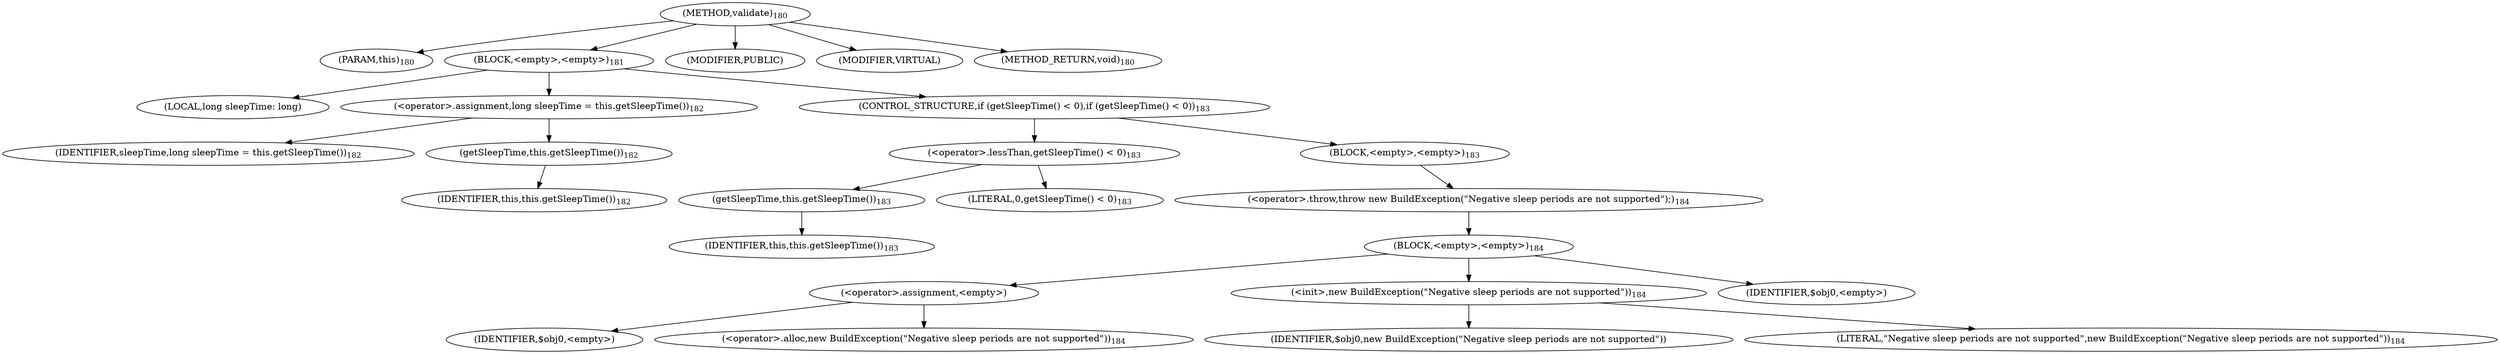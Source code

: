 digraph "validate" {  
"169" [label = <(METHOD,validate)<SUB>180</SUB>> ]
"14" [label = <(PARAM,this)<SUB>180</SUB>> ]
"170" [label = <(BLOCK,&lt;empty&gt;,&lt;empty&gt;)<SUB>181</SUB>> ]
"171" [label = <(LOCAL,long sleepTime: long)> ]
"172" [label = <(&lt;operator&gt;.assignment,long sleepTime = this.getSleepTime())<SUB>182</SUB>> ]
"173" [label = <(IDENTIFIER,sleepTime,long sleepTime = this.getSleepTime())<SUB>182</SUB>> ]
"174" [label = <(getSleepTime,this.getSleepTime())<SUB>182</SUB>> ]
"13" [label = <(IDENTIFIER,this,this.getSleepTime())<SUB>182</SUB>> ]
"175" [label = <(CONTROL_STRUCTURE,if (getSleepTime() &lt; 0),if (getSleepTime() &lt; 0))<SUB>183</SUB>> ]
"176" [label = <(&lt;operator&gt;.lessThan,getSleepTime() &lt; 0)<SUB>183</SUB>> ]
"177" [label = <(getSleepTime,this.getSleepTime())<SUB>183</SUB>> ]
"15" [label = <(IDENTIFIER,this,this.getSleepTime())<SUB>183</SUB>> ]
"178" [label = <(LITERAL,0,getSleepTime() &lt; 0)<SUB>183</SUB>> ]
"179" [label = <(BLOCK,&lt;empty&gt;,&lt;empty&gt;)<SUB>183</SUB>> ]
"180" [label = <(&lt;operator&gt;.throw,throw new BuildException(&quot;Negative sleep periods are not supported&quot;);)<SUB>184</SUB>> ]
"181" [label = <(BLOCK,&lt;empty&gt;,&lt;empty&gt;)<SUB>184</SUB>> ]
"182" [label = <(&lt;operator&gt;.assignment,&lt;empty&gt;)> ]
"183" [label = <(IDENTIFIER,$obj0,&lt;empty&gt;)> ]
"184" [label = <(&lt;operator&gt;.alloc,new BuildException(&quot;Negative sleep periods are not supported&quot;))<SUB>184</SUB>> ]
"185" [label = <(&lt;init&gt;,new BuildException(&quot;Negative sleep periods are not supported&quot;))<SUB>184</SUB>> ]
"186" [label = <(IDENTIFIER,$obj0,new BuildException(&quot;Negative sleep periods are not supported&quot;))> ]
"187" [label = <(LITERAL,&quot;Negative sleep periods are not supported&quot;,new BuildException(&quot;Negative sleep periods are not supported&quot;))<SUB>184</SUB>> ]
"188" [label = <(IDENTIFIER,$obj0,&lt;empty&gt;)> ]
"189" [label = <(MODIFIER,PUBLIC)> ]
"190" [label = <(MODIFIER,VIRTUAL)> ]
"191" [label = <(METHOD_RETURN,void)<SUB>180</SUB>> ]
  "169" -> "14" 
  "169" -> "170" 
  "169" -> "189" 
  "169" -> "190" 
  "169" -> "191" 
  "170" -> "171" 
  "170" -> "172" 
  "170" -> "175" 
  "172" -> "173" 
  "172" -> "174" 
  "174" -> "13" 
  "175" -> "176" 
  "175" -> "179" 
  "176" -> "177" 
  "176" -> "178" 
  "177" -> "15" 
  "179" -> "180" 
  "180" -> "181" 
  "181" -> "182" 
  "181" -> "185" 
  "181" -> "188" 
  "182" -> "183" 
  "182" -> "184" 
  "185" -> "186" 
  "185" -> "187" 
}
